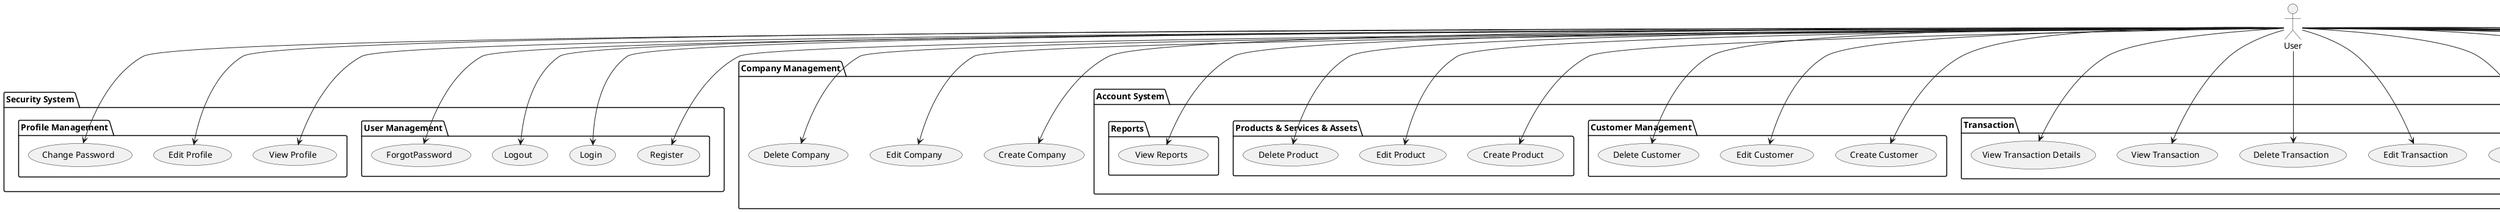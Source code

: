 @startuml name Double Entry System

actor User

' User Table '
package "Security System" {
    
    package "User Management" {
        
        usecase Register
        usecase Login
        usecase Logout
        usecase ForgotPassword
    }
    package "Profile Management" {
        
        usecase "View Profile"
        usecase "Edit Profile"
        usecase "Change Password"
    }
    }

    ' Company Table '
    package "Company Management" {
    usecase "Create Company"
    usecase "Edit Company"
    usecase "Delete Company"

        ' Project Table '
        package "Project Management" {
            usecase "Create Project"
            usecase "Edit Project"
            usecase "Delete Project"
        }

        package "Account System" {
            ' CharOfAccount Table '
            package "Chart of Accounts" {
                usecase "Create Account"
                usecase "Edit Account"
                usecase "Delete Account"
            }

            ' Expense Table '
            package "expenses" {
                usecase "Create Expense"
                usecase "Edit Expense"
                usecase "Delete Expense"
            }
            package "Journal Entries" {
                usecase "Create Entry"
                usecase "Edit Entry"
                usecase "Delete Entry"
            }
            package "Income & Revenue" {
                usecase "Create Income"
                usecase "Edit Income"
                usecase "Delete Income"
            }
            package "Account" {
                usecase "Create Account"
                usecase "Edit Account"
                usecase "Delete Account"
                usecase "View Account"
                usecase "View Account Transactions"
            }
            package "Transaction" {
                usecase "Create Transaction"
                usecase "Edit Transaction"
                usecase "Delete Transaction"
                usecase "View Transaction"
                usecase "View Transaction Details"
            }
        ' Customer Table, CustomerContact Table'
        package "Customer Management" {
            usecase "Create Customer"
            usecase "Edit Customer"
            usecase "Delete Customer"
        }

        package "Products & Services & Assets" {
            usecase "Create Product"
            usecase "Edit Product"
            usecase "Delete Product"
        }

        package "Reports" {
            usecase "View Reports"
        }
    

    }

    Actor User as User
    User --> (Register)
    User --> (Login)
    User --> (Logout)
    User --> (ForgotPassword)

    User --> (View Profile)
    User --> (Edit Profile)
    User --> (Change Password)

    User --> (Create Company)
    User --> (Edit Company)
    User --> (Delete Company)

    User --> (Create Project)
    User --> (Edit Project)
    User --> (Delete Project)

    User --> (Create Customer)
    User --> (Edit Customer)
    User --> (Delete Customer)

    User --> (Create Product)
    User --> (Edit Product)
    User --> (Delete Product)

    User --> (Create Expense)
    User --> (Edit Expense)
    User --> (Delete Expense)

    User --> (Create Income)
    User --> (Edit Income)
    User --> (Delete Income)

    User --> (Create Account)
    User --> (Edit Account)
    User --> (Delete Account)
    User --> (View Account)
    User --> (View Account Transactions)

    User --> (Create Entry)
    User --> (Edit Entry)
    User --> (Delete Entry)

    User --> (View Reports)

    User --> (Create Transaction)
    User --> (Edit Transaction)
    User --> (Delete Transaction)
    User --> (View Transaction)
    User --> (View Transaction Details)


@enduml}





















User --> (Register)
User --> (Login)
User --> (Logout)
User --> (ForgotPassword)

User --> (View Profile)
User --> (Edit Profile)
User --> (Change Password)

User --> (Create Company)
User --> (Edit Company)
User --> (Delete Company)

User --> (Create Project)
User --> (Edit Project)
User --> (Delete Project)

User --> (Create Customer)
User --> (Edit Customer)
User --> (Delete Customer)

User --> (Create Product)
User --> (Edit Product)
User --> (Delete Product)

User --> (Create Expense)
User --> (Edit Expense)
User --> (Delete Expense)

User --> (Create Income)
User --> (Edit Income)
User --> (Delete Income)

User --> (Create Account)
User --> (Edit Account)
User --> (Delete Account)

User --> (Create Entry)
User --> (Edit Entry)
User --> (Delete Entry)

User --> (View Reports)
@enduml